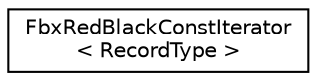 digraph "クラス階層図"
{
  edge [fontname="Helvetica",fontsize="10",labelfontname="Helvetica",labelfontsize="10"];
  node [fontname="Helvetica",fontsize="10",shape=record];
  rankdir="LR";
  Node0 [label="FbxRedBlackConstIterator\l\< RecordType \>",height=0.2,width=0.4,color="black", fillcolor="white", style="filled",URL="$class_fbx_red_black_const_iterator.html"];
}
